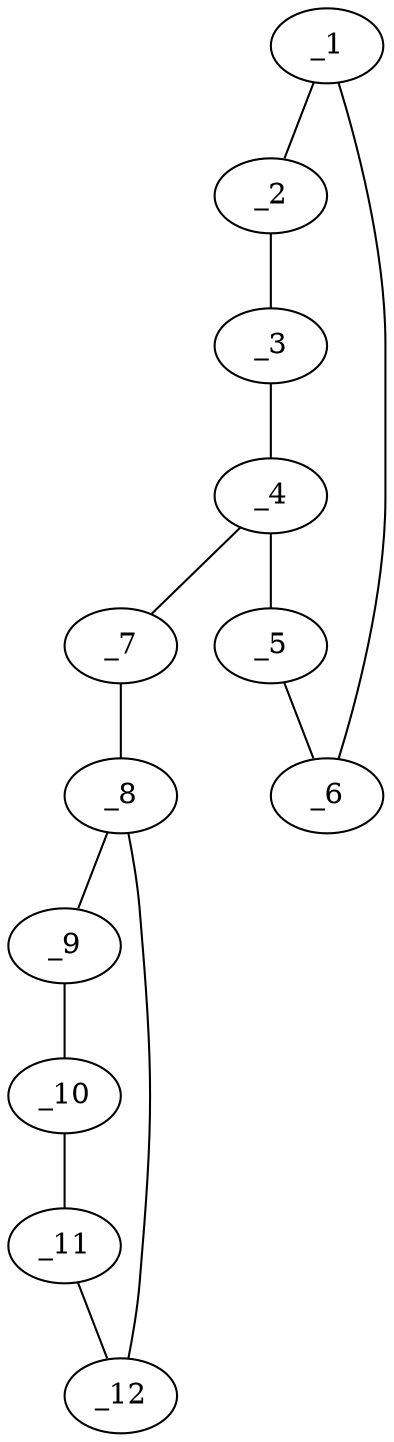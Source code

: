 graph molid628102 {
	_1	 [charge=0,
		chem=1,
		symbol="C  ",
		x="2.866",
		y="-2.3512"];
	_2	 [charge=0,
		chem=1,
		symbol="C  ",
		x="3.7321",
		y="-1.8512"];
	_1 -- _2	 [valence=1];
	_6	 [charge=0,
		chem=4,
		symbol="N  ",
		x=2,
		y="-1.8512"];
	_1 -- _6	 [valence=2];
	_3	 [charge=0,
		chem=1,
		symbol="C  ",
		x="3.7321",
		y="-0.8512"];
	_2 -- _3	 [valence=2];
	_4	 [charge=0,
		chem=1,
		symbol="C  ",
		x="2.866",
		y="-0.3512"];
	_3 -- _4	 [valence=1];
	_5	 [charge=0,
		chem=1,
		symbol="C  ",
		x=2,
		y="-0.8512"];
	_4 -- _5	 [valence=2];
	_7	 [charge=0,
		chem=1,
		symbol="C  ",
		x="2.866",
		y="0.6488"];
	_4 -- _7	 [valence=1];
	_5 -- _6	 [valence=1];
	_8	 [charge=0,
		chem=4,
		symbol="N  ",
		x="3.7321",
		y="1.1488"];
	_7 -- _8	 [valence=1];
	_9	 [charge=0,
		chem=1,
		symbol="C  ",
		x="4.6456",
		y="0.742"];
	_8 -- _9	 [valence=1];
	_12	 [charge=0,
		chem=1,
		symbol="C  ",
		x="3.8366",
		y="2.1433"];
	_8 -- _12	 [valence=1];
	_10	 [charge=0,
		chem=1,
		symbol="C  ",
		x="5.3147",
		y="1.4852"];
	_9 -- _10	 [valence=1];
	_11	 [charge=0,
		chem=1,
		symbol="C  ",
		x="4.8147",
		y="2.3512"];
	_10 -- _11	 [valence=1];
	_11 -- _12	 [valence=1];
}
